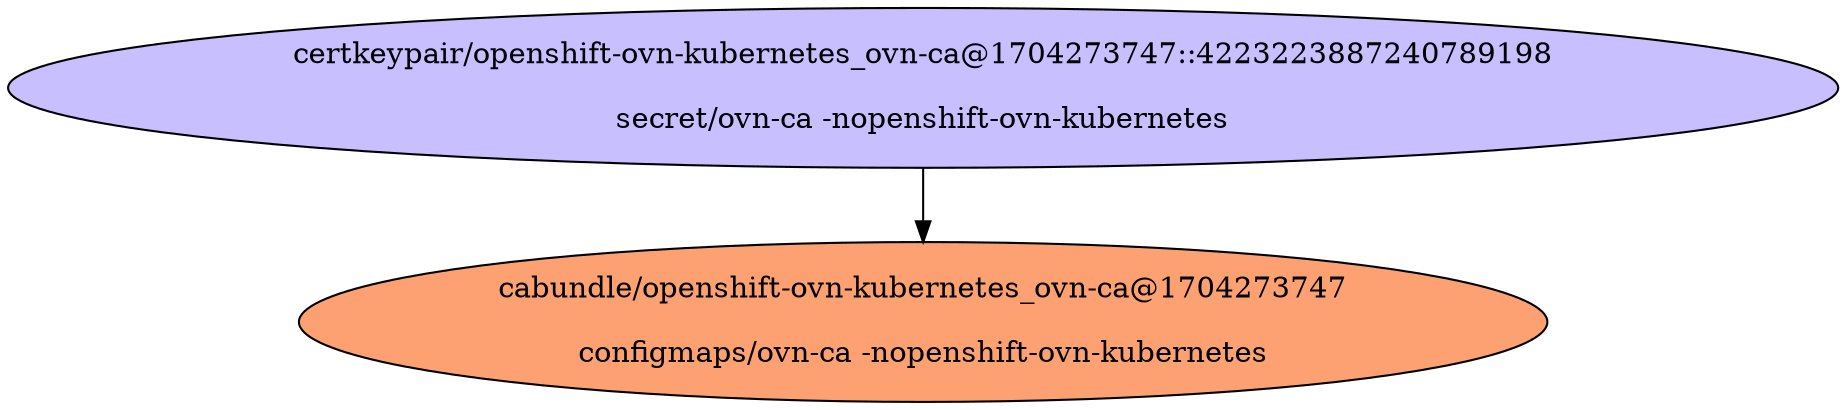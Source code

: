 digraph "Local Certificate" {
  // Node definitions.
  0 [
    label="certkeypair/openshift-ovn-kubernetes_ovn-ca@1704273747::4223223887240789198\n\nsecret/ovn-ca -nopenshift-ovn-kubernetes\n"
    style=filled
    fillcolor="#c7bfff"
  ];
  2 [
    label="cabundle/openshift-ovn-kubernetes_ovn-ca@1704273747\n\nconfigmaps/ovn-ca -nopenshift-ovn-kubernetes\n"
    style=filled
    fillcolor="#fda172"
  ];

  // Edge definitions.
  0 -> 2;
}
